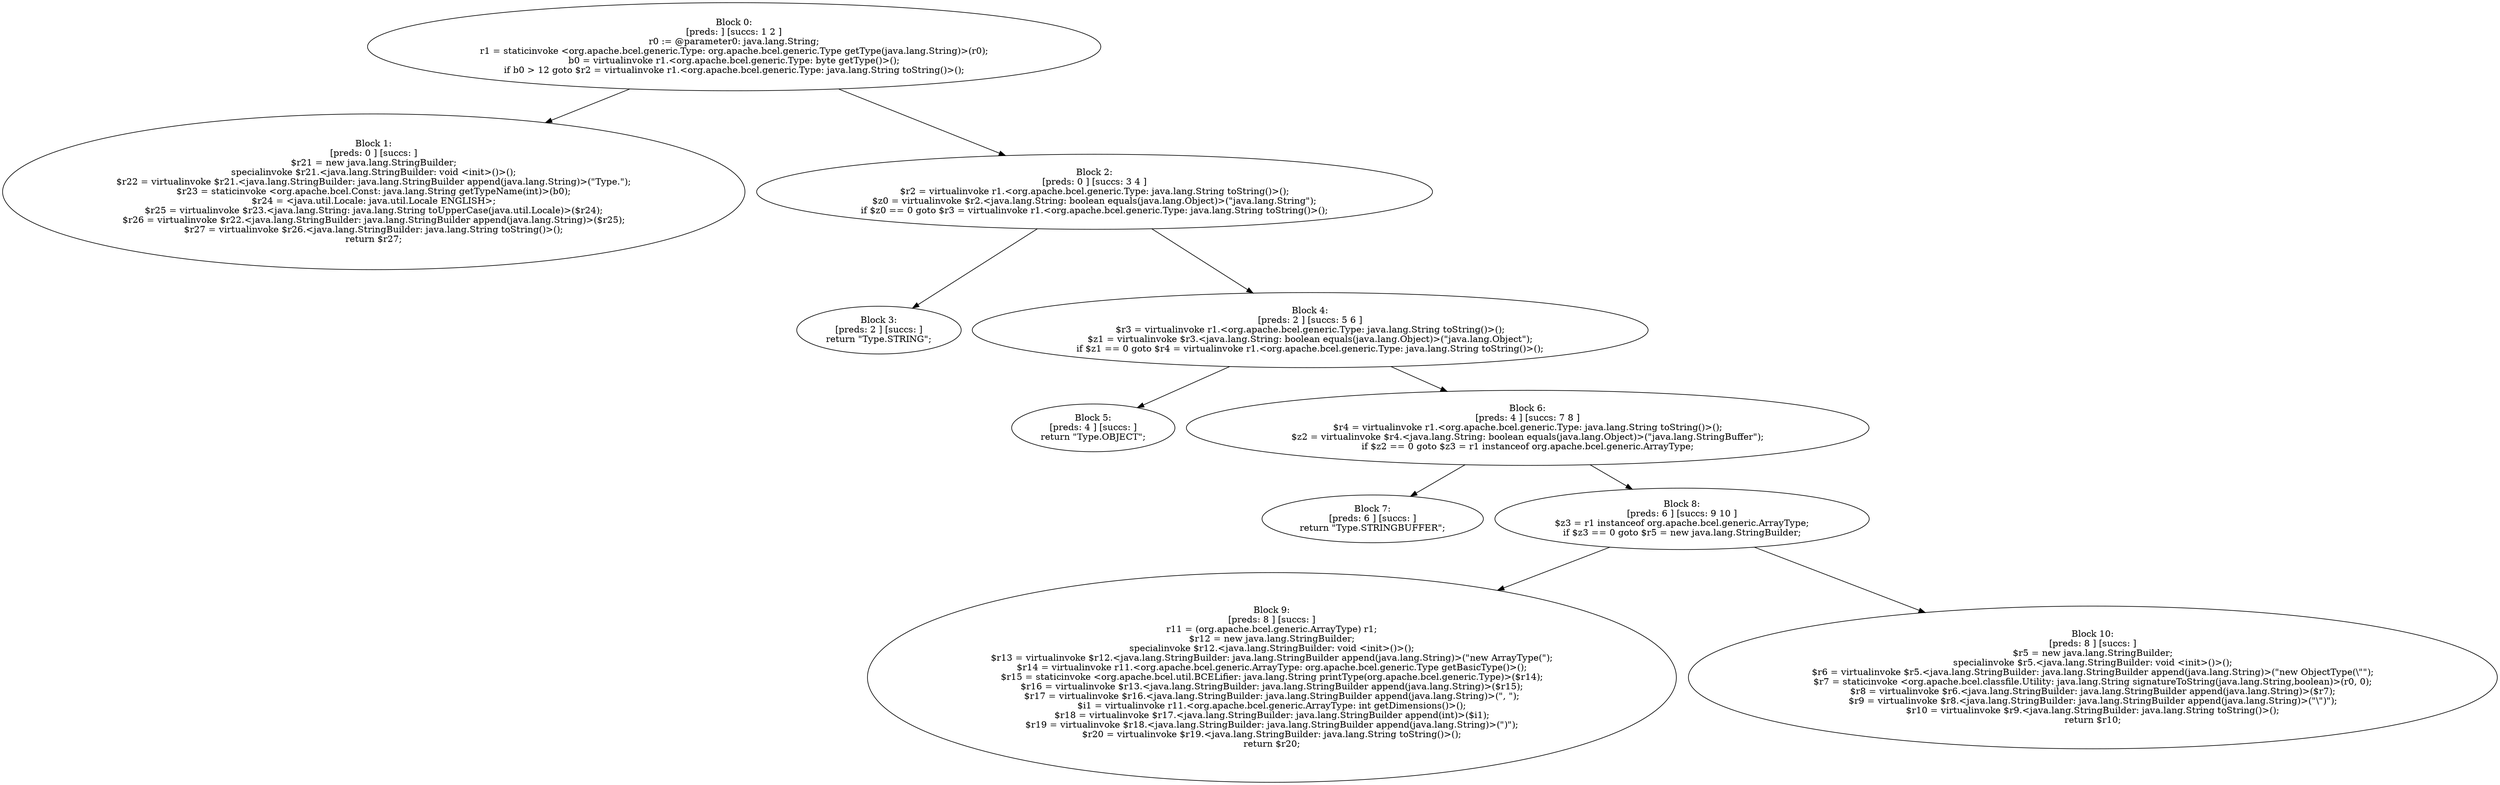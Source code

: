 digraph "unitGraph" {
    "Block 0:
[preds: ] [succs: 1 2 ]
r0 := @parameter0: java.lang.String;
r1 = staticinvoke <org.apache.bcel.generic.Type: org.apache.bcel.generic.Type getType(java.lang.String)>(r0);
b0 = virtualinvoke r1.<org.apache.bcel.generic.Type: byte getType()>();
if b0 > 12 goto $r2 = virtualinvoke r1.<org.apache.bcel.generic.Type: java.lang.String toString()>();
"
    "Block 1:
[preds: 0 ] [succs: ]
$r21 = new java.lang.StringBuilder;
specialinvoke $r21.<java.lang.StringBuilder: void <init>()>();
$r22 = virtualinvoke $r21.<java.lang.StringBuilder: java.lang.StringBuilder append(java.lang.String)>(\"Type.\");
$r23 = staticinvoke <org.apache.bcel.Const: java.lang.String getTypeName(int)>(b0);
$r24 = <java.util.Locale: java.util.Locale ENGLISH>;
$r25 = virtualinvoke $r23.<java.lang.String: java.lang.String toUpperCase(java.util.Locale)>($r24);
$r26 = virtualinvoke $r22.<java.lang.StringBuilder: java.lang.StringBuilder append(java.lang.String)>($r25);
$r27 = virtualinvoke $r26.<java.lang.StringBuilder: java.lang.String toString()>();
return $r27;
"
    "Block 2:
[preds: 0 ] [succs: 3 4 ]
$r2 = virtualinvoke r1.<org.apache.bcel.generic.Type: java.lang.String toString()>();
$z0 = virtualinvoke $r2.<java.lang.String: boolean equals(java.lang.Object)>(\"java.lang.String\");
if $z0 == 0 goto $r3 = virtualinvoke r1.<org.apache.bcel.generic.Type: java.lang.String toString()>();
"
    "Block 3:
[preds: 2 ] [succs: ]
return \"Type.STRING\";
"
    "Block 4:
[preds: 2 ] [succs: 5 6 ]
$r3 = virtualinvoke r1.<org.apache.bcel.generic.Type: java.lang.String toString()>();
$z1 = virtualinvoke $r3.<java.lang.String: boolean equals(java.lang.Object)>(\"java.lang.Object\");
if $z1 == 0 goto $r4 = virtualinvoke r1.<org.apache.bcel.generic.Type: java.lang.String toString()>();
"
    "Block 5:
[preds: 4 ] [succs: ]
return \"Type.OBJECT\";
"
    "Block 6:
[preds: 4 ] [succs: 7 8 ]
$r4 = virtualinvoke r1.<org.apache.bcel.generic.Type: java.lang.String toString()>();
$z2 = virtualinvoke $r4.<java.lang.String: boolean equals(java.lang.Object)>(\"java.lang.StringBuffer\");
if $z2 == 0 goto $z3 = r1 instanceof org.apache.bcel.generic.ArrayType;
"
    "Block 7:
[preds: 6 ] [succs: ]
return \"Type.STRINGBUFFER\";
"
    "Block 8:
[preds: 6 ] [succs: 9 10 ]
$z3 = r1 instanceof org.apache.bcel.generic.ArrayType;
if $z3 == 0 goto $r5 = new java.lang.StringBuilder;
"
    "Block 9:
[preds: 8 ] [succs: ]
r11 = (org.apache.bcel.generic.ArrayType) r1;
$r12 = new java.lang.StringBuilder;
specialinvoke $r12.<java.lang.StringBuilder: void <init>()>();
$r13 = virtualinvoke $r12.<java.lang.StringBuilder: java.lang.StringBuilder append(java.lang.String)>(\"new ArrayType(\");
$r14 = virtualinvoke r11.<org.apache.bcel.generic.ArrayType: org.apache.bcel.generic.Type getBasicType()>();
$r15 = staticinvoke <org.apache.bcel.util.BCELifier: java.lang.String printType(org.apache.bcel.generic.Type)>($r14);
$r16 = virtualinvoke $r13.<java.lang.StringBuilder: java.lang.StringBuilder append(java.lang.String)>($r15);
$r17 = virtualinvoke $r16.<java.lang.StringBuilder: java.lang.StringBuilder append(java.lang.String)>(\", \");
$i1 = virtualinvoke r11.<org.apache.bcel.generic.ArrayType: int getDimensions()>();
$r18 = virtualinvoke $r17.<java.lang.StringBuilder: java.lang.StringBuilder append(int)>($i1);
$r19 = virtualinvoke $r18.<java.lang.StringBuilder: java.lang.StringBuilder append(java.lang.String)>(\")\");
$r20 = virtualinvoke $r19.<java.lang.StringBuilder: java.lang.String toString()>();
return $r20;
"
    "Block 10:
[preds: 8 ] [succs: ]
$r5 = new java.lang.StringBuilder;
specialinvoke $r5.<java.lang.StringBuilder: void <init>()>();
$r6 = virtualinvoke $r5.<java.lang.StringBuilder: java.lang.StringBuilder append(java.lang.String)>(\"new ObjectType(\\\"\");
$r7 = staticinvoke <org.apache.bcel.classfile.Utility: java.lang.String signatureToString(java.lang.String,boolean)>(r0, 0);
$r8 = virtualinvoke $r6.<java.lang.StringBuilder: java.lang.StringBuilder append(java.lang.String)>($r7);
$r9 = virtualinvoke $r8.<java.lang.StringBuilder: java.lang.StringBuilder append(java.lang.String)>(\"\\\")\");
$r10 = virtualinvoke $r9.<java.lang.StringBuilder: java.lang.String toString()>();
return $r10;
"
    "Block 0:
[preds: ] [succs: 1 2 ]
r0 := @parameter0: java.lang.String;
r1 = staticinvoke <org.apache.bcel.generic.Type: org.apache.bcel.generic.Type getType(java.lang.String)>(r0);
b0 = virtualinvoke r1.<org.apache.bcel.generic.Type: byte getType()>();
if b0 > 12 goto $r2 = virtualinvoke r1.<org.apache.bcel.generic.Type: java.lang.String toString()>();
"->"Block 1:
[preds: 0 ] [succs: ]
$r21 = new java.lang.StringBuilder;
specialinvoke $r21.<java.lang.StringBuilder: void <init>()>();
$r22 = virtualinvoke $r21.<java.lang.StringBuilder: java.lang.StringBuilder append(java.lang.String)>(\"Type.\");
$r23 = staticinvoke <org.apache.bcel.Const: java.lang.String getTypeName(int)>(b0);
$r24 = <java.util.Locale: java.util.Locale ENGLISH>;
$r25 = virtualinvoke $r23.<java.lang.String: java.lang.String toUpperCase(java.util.Locale)>($r24);
$r26 = virtualinvoke $r22.<java.lang.StringBuilder: java.lang.StringBuilder append(java.lang.String)>($r25);
$r27 = virtualinvoke $r26.<java.lang.StringBuilder: java.lang.String toString()>();
return $r27;
";
    "Block 0:
[preds: ] [succs: 1 2 ]
r0 := @parameter0: java.lang.String;
r1 = staticinvoke <org.apache.bcel.generic.Type: org.apache.bcel.generic.Type getType(java.lang.String)>(r0);
b0 = virtualinvoke r1.<org.apache.bcel.generic.Type: byte getType()>();
if b0 > 12 goto $r2 = virtualinvoke r1.<org.apache.bcel.generic.Type: java.lang.String toString()>();
"->"Block 2:
[preds: 0 ] [succs: 3 4 ]
$r2 = virtualinvoke r1.<org.apache.bcel.generic.Type: java.lang.String toString()>();
$z0 = virtualinvoke $r2.<java.lang.String: boolean equals(java.lang.Object)>(\"java.lang.String\");
if $z0 == 0 goto $r3 = virtualinvoke r1.<org.apache.bcel.generic.Type: java.lang.String toString()>();
";
    "Block 2:
[preds: 0 ] [succs: 3 4 ]
$r2 = virtualinvoke r1.<org.apache.bcel.generic.Type: java.lang.String toString()>();
$z0 = virtualinvoke $r2.<java.lang.String: boolean equals(java.lang.Object)>(\"java.lang.String\");
if $z0 == 0 goto $r3 = virtualinvoke r1.<org.apache.bcel.generic.Type: java.lang.String toString()>();
"->"Block 3:
[preds: 2 ] [succs: ]
return \"Type.STRING\";
";
    "Block 2:
[preds: 0 ] [succs: 3 4 ]
$r2 = virtualinvoke r1.<org.apache.bcel.generic.Type: java.lang.String toString()>();
$z0 = virtualinvoke $r2.<java.lang.String: boolean equals(java.lang.Object)>(\"java.lang.String\");
if $z0 == 0 goto $r3 = virtualinvoke r1.<org.apache.bcel.generic.Type: java.lang.String toString()>();
"->"Block 4:
[preds: 2 ] [succs: 5 6 ]
$r3 = virtualinvoke r1.<org.apache.bcel.generic.Type: java.lang.String toString()>();
$z1 = virtualinvoke $r3.<java.lang.String: boolean equals(java.lang.Object)>(\"java.lang.Object\");
if $z1 == 0 goto $r4 = virtualinvoke r1.<org.apache.bcel.generic.Type: java.lang.String toString()>();
";
    "Block 4:
[preds: 2 ] [succs: 5 6 ]
$r3 = virtualinvoke r1.<org.apache.bcel.generic.Type: java.lang.String toString()>();
$z1 = virtualinvoke $r3.<java.lang.String: boolean equals(java.lang.Object)>(\"java.lang.Object\");
if $z1 == 0 goto $r4 = virtualinvoke r1.<org.apache.bcel.generic.Type: java.lang.String toString()>();
"->"Block 5:
[preds: 4 ] [succs: ]
return \"Type.OBJECT\";
";
    "Block 4:
[preds: 2 ] [succs: 5 6 ]
$r3 = virtualinvoke r1.<org.apache.bcel.generic.Type: java.lang.String toString()>();
$z1 = virtualinvoke $r3.<java.lang.String: boolean equals(java.lang.Object)>(\"java.lang.Object\");
if $z1 == 0 goto $r4 = virtualinvoke r1.<org.apache.bcel.generic.Type: java.lang.String toString()>();
"->"Block 6:
[preds: 4 ] [succs: 7 8 ]
$r4 = virtualinvoke r1.<org.apache.bcel.generic.Type: java.lang.String toString()>();
$z2 = virtualinvoke $r4.<java.lang.String: boolean equals(java.lang.Object)>(\"java.lang.StringBuffer\");
if $z2 == 0 goto $z3 = r1 instanceof org.apache.bcel.generic.ArrayType;
";
    "Block 6:
[preds: 4 ] [succs: 7 8 ]
$r4 = virtualinvoke r1.<org.apache.bcel.generic.Type: java.lang.String toString()>();
$z2 = virtualinvoke $r4.<java.lang.String: boolean equals(java.lang.Object)>(\"java.lang.StringBuffer\");
if $z2 == 0 goto $z3 = r1 instanceof org.apache.bcel.generic.ArrayType;
"->"Block 7:
[preds: 6 ] [succs: ]
return \"Type.STRINGBUFFER\";
";
    "Block 6:
[preds: 4 ] [succs: 7 8 ]
$r4 = virtualinvoke r1.<org.apache.bcel.generic.Type: java.lang.String toString()>();
$z2 = virtualinvoke $r4.<java.lang.String: boolean equals(java.lang.Object)>(\"java.lang.StringBuffer\");
if $z2 == 0 goto $z3 = r1 instanceof org.apache.bcel.generic.ArrayType;
"->"Block 8:
[preds: 6 ] [succs: 9 10 ]
$z3 = r1 instanceof org.apache.bcel.generic.ArrayType;
if $z3 == 0 goto $r5 = new java.lang.StringBuilder;
";
    "Block 8:
[preds: 6 ] [succs: 9 10 ]
$z3 = r1 instanceof org.apache.bcel.generic.ArrayType;
if $z3 == 0 goto $r5 = new java.lang.StringBuilder;
"->"Block 9:
[preds: 8 ] [succs: ]
r11 = (org.apache.bcel.generic.ArrayType) r1;
$r12 = new java.lang.StringBuilder;
specialinvoke $r12.<java.lang.StringBuilder: void <init>()>();
$r13 = virtualinvoke $r12.<java.lang.StringBuilder: java.lang.StringBuilder append(java.lang.String)>(\"new ArrayType(\");
$r14 = virtualinvoke r11.<org.apache.bcel.generic.ArrayType: org.apache.bcel.generic.Type getBasicType()>();
$r15 = staticinvoke <org.apache.bcel.util.BCELifier: java.lang.String printType(org.apache.bcel.generic.Type)>($r14);
$r16 = virtualinvoke $r13.<java.lang.StringBuilder: java.lang.StringBuilder append(java.lang.String)>($r15);
$r17 = virtualinvoke $r16.<java.lang.StringBuilder: java.lang.StringBuilder append(java.lang.String)>(\", \");
$i1 = virtualinvoke r11.<org.apache.bcel.generic.ArrayType: int getDimensions()>();
$r18 = virtualinvoke $r17.<java.lang.StringBuilder: java.lang.StringBuilder append(int)>($i1);
$r19 = virtualinvoke $r18.<java.lang.StringBuilder: java.lang.StringBuilder append(java.lang.String)>(\")\");
$r20 = virtualinvoke $r19.<java.lang.StringBuilder: java.lang.String toString()>();
return $r20;
";
    "Block 8:
[preds: 6 ] [succs: 9 10 ]
$z3 = r1 instanceof org.apache.bcel.generic.ArrayType;
if $z3 == 0 goto $r5 = new java.lang.StringBuilder;
"->"Block 10:
[preds: 8 ] [succs: ]
$r5 = new java.lang.StringBuilder;
specialinvoke $r5.<java.lang.StringBuilder: void <init>()>();
$r6 = virtualinvoke $r5.<java.lang.StringBuilder: java.lang.StringBuilder append(java.lang.String)>(\"new ObjectType(\\\"\");
$r7 = staticinvoke <org.apache.bcel.classfile.Utility: java.lang.String signatureToString(java.lang.String,boolean)>(r0, 0);
$r8 = virtualinvoke $r6.<java.lang.StringBuilder: java.lang.StringBuilder append(java.lang.String)>($r7);
$r9 = virtualinvoke $r8.<java.lang.StringBuilder: java.lang.StringBuilder append(java.lang.String)>(\"\\\")\");
$r10 = virtualinvoke $r9.<java.lang.StringBuilder: java.lang.String toString()>();
return $r10;
";
}
